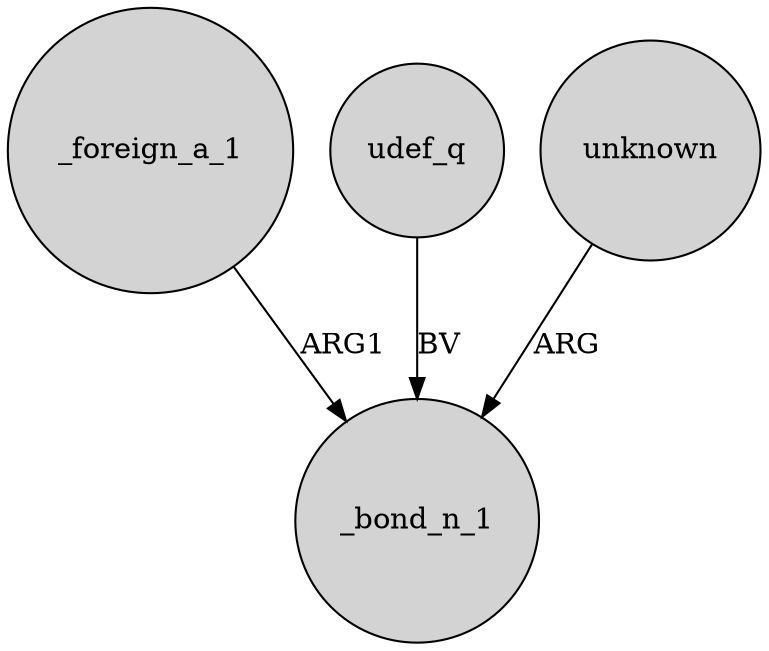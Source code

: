 digraph {
	node [shape=circle style=filled]
	_foreign_a_1 -> _bond_n_1 [label=ARG1]
	udef_q -> _bond_n_1 [label=BV]
	unknown -> _bond_n_1 [label=ARG]
}
